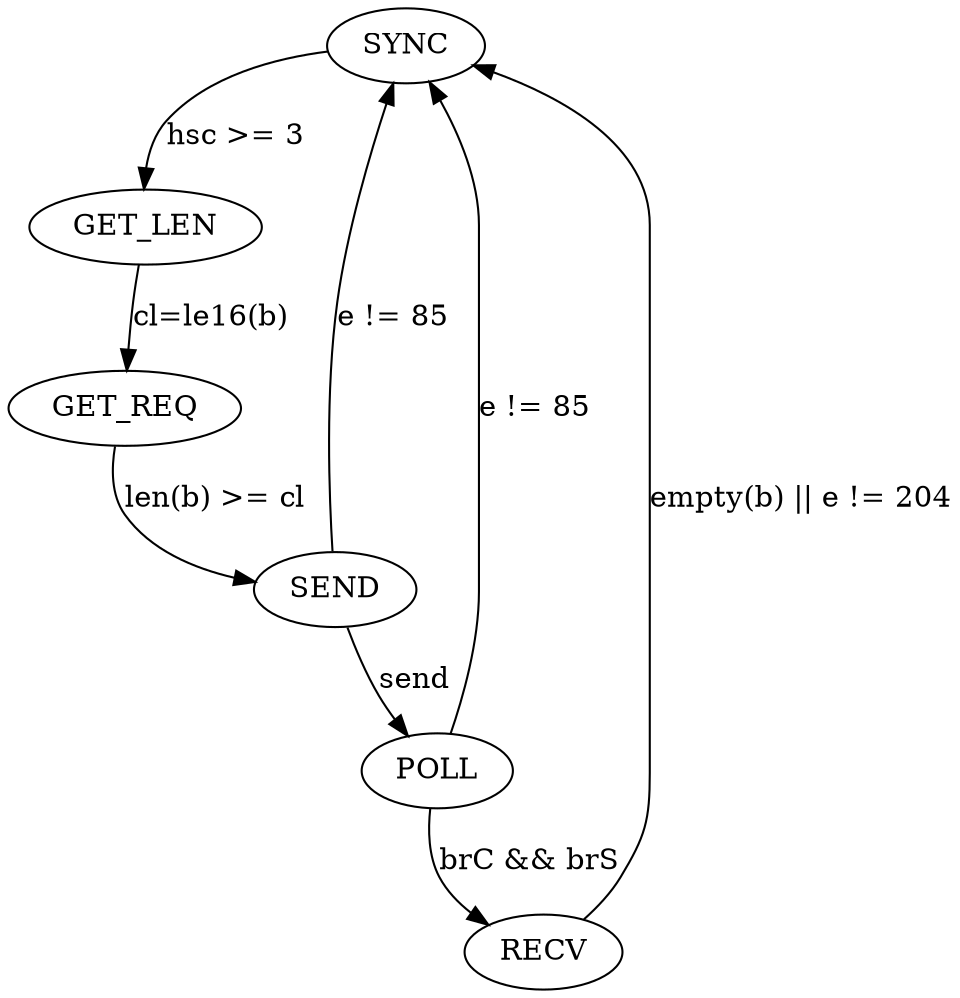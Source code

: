 digraph states{
    1 [label="SYNC"];
    2 [label="GET_LEN"];
    3 [label="GET_REQ"];
    4 [label="SEND"];
    5 [label="POLL"];
    6 [label="RECV"];

    1 -> 2 [label="hsc >= 3"];
    2 -> 3 [label="cl=le16(b)"];
    3 -> 4 [label="len(b) >= cl"];
    4 -> 1 [label="e != 85"];
    4 -> 5 [label="send"];
    5 -> 1 [label="e != 85"];
    5 -> 6 [label="brC && brS"];
    6 -> 1 [label="empty(b) || e != 204"];
}

